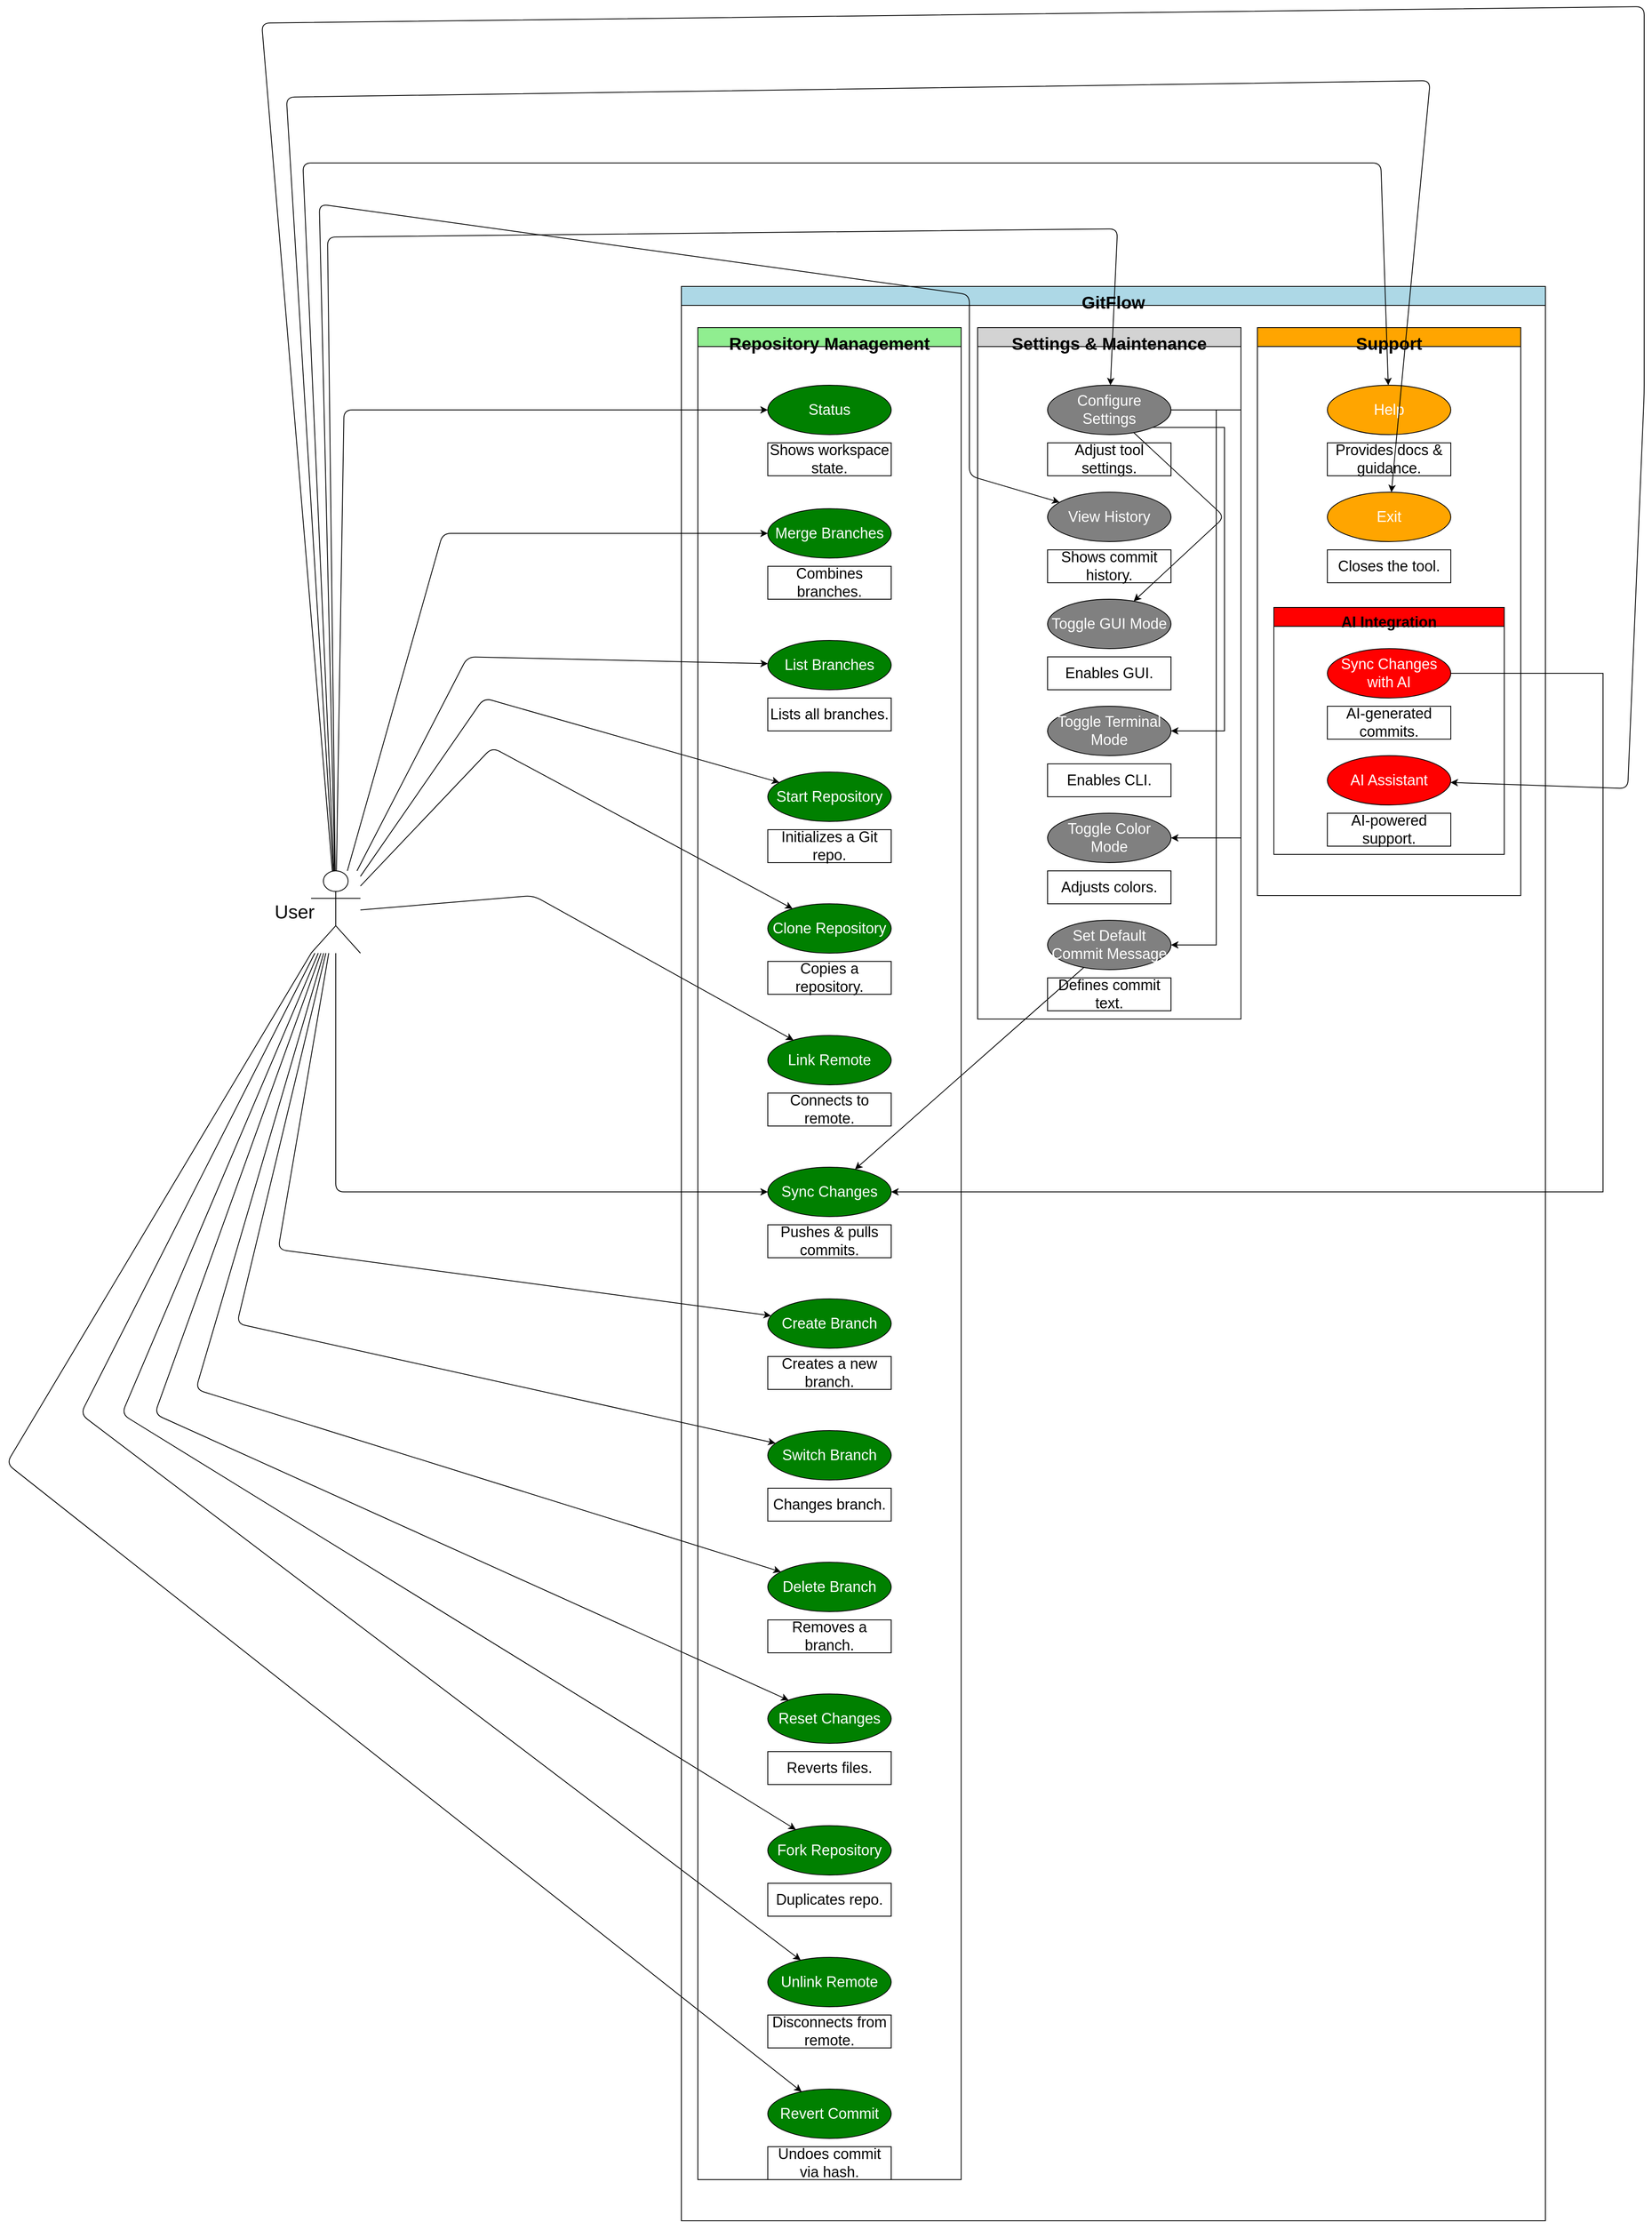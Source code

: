 <mxfile version="26.1.1">
  <diagram id="YOUR_DIAGRAM_ID_HERE" name="Page-1">
    <mxGraphModel dx="4435" dy="2945" grid="1" gridSize="10" guides="1" tooltips="1" connect="1" arrows="1" fold="1" page="1" pageScale="1" pageWidth="850" pageHeight="1100" math="0" shadow="0">
      <root>
        <mxCell id="0" />
        <mxCell id="1" parent="0" />
        <mxCell id="GitFlow" value="GitFlow" style="swimlane;fontStyle=1;align=center;verticalAlign=top;fontSize=21;fillColor=#add8e6;" parent="1" vertex="1">
          <mxGeometry x="100" y="80" width="1050" height="2350" as="geometry" />
        </mxCell>
        <mxCell id="RepositoryManagement" value="Repository Management" style="swimlane;fontStyle=1;align=center;verticalAlign=top;fontSize=21;fillColor=#90ee90;" parent="GitFlow" vertex="1">
          <mxGeometry x="20" y="50" width="320" height="2250" as="geometry" />
        </mxCell>
        <mxCell id="Status" value="Status" style="ellipse;whiteSpace=wrap;html=1;fontSize=18;fillColor=#008000;fontColor=#FFFFFF;" parent="RepositoryManagement" vertex="1">
          <mxGeometry x="85" y="70" width="150" height="60" as="geometry" />
        </mxCell>
        <mxCell id="note_Status" value="Shows workspace state." style="note;whiteSpace=wrap;html=1;backgroundOutline=1;fontSize=18;fillColor=none;fontColor=black;" parent="RepositoryManagement" vertex="1">
          <mxGeometry x="85" y="140" width="150" height="40" as="geometry" />
        </mxCell>
        <mxCell id="MergeBranches" value="Merge Branches" style="ellipse;whiteSpace=wrap;html=1;fontSize=18;fillColor=#008000;fontColor=#FFFFFF;" parent="RepositoryManagement" vertex="1">
          <mxGeometry x="85" y="220" width="150" height="60" as="geometry" />
        </mxCell>
        <mxCell id="note_MergeBranches" value="Combines branches." style="note;whiteSpace=wrap;html=1;backgroundOutline=1;fontSize=18;fillColor=none;fontColor=black;" parent="RepositoryManagement" vertex="1">
          <mxGeometry x="85" y="290" width="150" height="40" as="geometry" />
        </mxCell>
        <mxCell id="ListBranches" value="List Branches" style="ellipse;whiteSpace=wrap;html=1;fontSize=18;fillColor=#008000;fontColor=#FFFFFF;" parent="RepositoryManagement" vertex="1">
          <mxGeometry x="85" y="380" width="150" height="60" as="geometry" />
        </mxCell>
        <mxCell id="note_ListBranches" value="Lists all branches." style="note;whiteSpace=wrap;html=1;backgroundOutline=1;fontSize=18;fillColor=none;fontColor=black;" parent="RepositoryManagement" vertex="1">
          <mxGeometry x="85" y="450" width="150" height="40" as="geometry" />
        </mxCell>
        <mxCell id="StartRepository" value="Start Repository" style="ellipse;whiteSpace=wrap;html=1;fontSize=18;fillColor=#008000;fontColor=#FFFFFF;" parent="RepositoryManagement" vertex="1">
          <mxGeometry x="85" y="540" width="150" height="60" as="geometry" />
        </mxCell>
        <mxCell id="note_StartRepository" value="Initializes a Git repo." style="note;whiteSpace=wrap;html=1;backgroundOutline=1;fontSize=18;fillColor=none;fontColor=black;" parent="RepositoryManagement" vertex="1">
          <mxGeometry x="85" y="610" width="150" height="40" as="geometry" />
        </mxCell>
        <mxCell id="CloneRepository" value="Clone Repository" style="ellipse;whiteSpace=wrap;html=1;fontSize=18;fillColor=#008000;fontColor=#FFFFFF;" parent="RepositoryManagement" vertex="1">
          <mxGeometry x="85" y="700" width="150" height="60" as="geometry" />
        </mxCell>
        <mxCell id="note_CloneRepository" value="Copies a repository." style="note;whiteSpace=wrap;html=1;backgroundOutline=1;fontSize=18;fillColor=none;fontColor=black;" parent="RepositoryManagement" vertex="1">
          <mxGeometry x="85" y="770" width="150" height="40" as="geometry" />
        </mxCell>
        <mxCell id="LinkRemote" value="Link Remote" style="ellipse;whiteSpace=wrap;html=1;fontSize=18;fillColor=#008000;fontColor=#FFFFFF;" parent="RepositoryManagement" vertex="1">
          <mxGeometry x="85" y="860" width="150" height="60" as="geometry" />
        </mxCell>
        <mxCell id="note_LinkRemote" value="Connects to remote." style="note;whiteSpace=wrap;html=1;backgroundOutline=1;fontSize=18;fillColor=none;fontColor=black;" parent="RepositoryManagement" vertex="1">
          <mxGeometry x="85" y="930" width="150" height="40" as="geometry" />
        </mxCell>
        <mxCell id="SyncChanges" value="Sync Changes" style="ellipse;whiteSpace=wrap;html=1;fontSize=18;fillColor=#008000;fontColor=#FFFFFF;" parent="RepositoryManagement" vertex="1">
          <mxGeometry x="85" y="1020" width="150" height="60" as="geometry" />
        </mxCell>
        <mxCell id="note_SyncChanges" value="Pushes &amp;amp; pulls commits." style="note;whiteSpace=wrap;html=1;backgroundOutline=1;fontSize=18;fillColor=none;fontColor=black;" parent="RepositoryManagement" vertex="1">
          <mxGeometry x="85" y="1090" width="150" height="40" as="geometry" />
        </mxCell>
        <mxCell id="CreateBranch" value="Create Branch" style="ellipse;whiteSpace=wrap;html=1;fontSize=18;fillColor=#008000;fontColor=#FFFFFF;" parent="RepositoryManagement" vertex="1">
          <mxGeometry x="85" y="1180" width="150" height="60" as="geometry" />
        </mxCell>
        <mxCell id="note_CreateBranch" value="Creates a new branch." style="note;whiteSpace=wrap;html=1;backgroundOutline=1;fontSize=18;fillColor=none;fontColor=black;" parent="RepositoryManagement" vertex="1">
          <mxGeometry x="85" y="1250" width="150" height="40" as="geometry" />
        </mxCell>
        <mxCell id="SwitchBranch" value="Switch Branch" style="ellipse;whiteSpace=wrap;html=1;fontSize=18;fillColor=#008000;fontColor=#FFFFFF;" parent="RepositoryManagement" vertex="1">
          <mxGeometry x="85" y="1340" width="150" height="60" as="geometry" />
        </mxCell>
        <mxCell id="note_SwitchBranch" value="Changes branch." style="note;whiteSpace=wrap;html=1;backgroundOutline=1;fontSize=18;fillColor=none;fontColor=black;" parent="RepositoryManagement" vertex="1">
          <mxGeometry x="85" y="1410" width="150" height="40" as="geometry" />
        </mxCell>
        <mxCell id="DeleteBranch" value="Delete Branch" style="ellipse;whiteSpace=wrap;html=1;fontSize=18;fillColor=#008000;fontColor=#FFFFFF;" parent="RepositoryManagement" vertex="1">
          <mxGeometry x="85" y="1500" width="150" height="60" as="geometry" />
        </mxCell>
        <mxCell id="note_DeleteBranch" value="Removes a branch." style="note;whiteSpace=wrap;html=1;backgroundOutline=1;fontSize=18;fillColor=none;fontColor=black;" parent="RepositoryManagement" vertex="1">
          <mxGeometry x="85" y="1570" width="150" height="40" as="geometry" />
        </mxCell>
        <mxCell id="ResetChanges" value="Reset Changes" style="ellipse;whiteSpace=wrap;html=1;fontSize=18;fillColor=#008000;fontColor=#FFFFFF;" parent="RepositoryManagement" vertex="1">
          <mxGeometry x="85" y="1660" width="150" height="60" as="geometry" />
        </mxCell>
        <mxCell id="note_ResetChanges" value="Reverts files." style="note;whiteSpace=wrap;html=1;backgroundOutline=1;fontSize=18;fillColor=none;fontColor=black;" parent="RepositoryManagement" vertex="1">
          <mxGeometry x="85" y="1730" width="150" height="40" as="geometry" />
        </mxCell>
        <mxCell id="ForkRepository" value="Fork Repository" style="ellipse;whiteSpace=wrap;html=1;fontSize=18;fillColor=#008000;fontColor=#FFFFFF;" parent="RepositoryManagement" vertex="1">
          <mxGeometry x="85" y="1820" width="150" height="60" as="geometry" />
        </mxCell>
        <mxCell id="note_ForkRepository" value="Duplicates repo." style="note;whiteSpace=wrap;html=1;backgroundOutline=1;fontSize=18;fillColor=none;fontColor=black;" parent="RepositoryManagement" vertex="1">
          <mxGeometry x="85" y="1890" width="150" height="40" as="geometry" />
        </mxCell>
        <mxCell id="UnlinkRemote" value="Unlink Remote" style="ellipse;whiteSpace=wrap;html=1;fontSize=18;fillColor=#008000;fontColor=#FFFFFF;" parent="RepositoryManagement" vertex="1">
          <mxGeometry x="85" y="1980" width="150" height="60" as="geometry" />
        </mxCell>
        <mxCell id="note_UnlinkRemote" value="Disconnects from remote." style="note;whiteSpace=wrap;html=1;backgroundOutline=1;fontSize=18;fillColor=none;fontColor=black;" parent="RepositoryManagement" vertex="1">
          <mxGeometry x="85" y="2050" width="150" height="40" as="geometry" />
        </mxCell>
        <mxCell id="RevertCommit" value="Revert Commit" style="ellipse;whiteSpace=wrap;html=1;fontSize=18;fillColor=#008000;fontColor=#FFFFFF;" parent="RepositoryManagement" vertex="1">
          <mxGeometry x="85" y="2140" width="150" height="60" as="geometry" />
        </mxCell>
        <mxCell id="note_RevertCommit" value="Undoes commit via hash." style="note;whiteSpace=wrap;html=1;backgroundOutline=1;fontSize=18;fillColor=none;fontColor=black;" parent="RepositoryManagement" vertex="1">
          <mxGeometry x="85" y="2210" width="150" height="40" as="geometry" />
        </mxCell>
        <mxCell id="SettingsMaintenance" value="Settings &amp; Maintenance" style="swimlane;fontStyle=1;align=center;verticalAlign=top;fontSize=21;fillColor=#d3d3d3;" parent="GitFlow" vertex="1">
          <mxGeometry x="360" y="50" width="320" height="840" as="geometry" />
        </mxCell>
        <mxCell id="-dVArI_vn6dUN9_EXdXl-10" style="edgeStyle=orthogonalEdgeStyle;rounded=0;orthogonalLoop=1;jettySize=auto;html=1;exitX=1;exitY=1;exitDx=0;exitDy=0;entryX=1;entryY=0.5;entryDx=0;entryDy=0;fontSize=18;" edge="1" parent="SettingsMaintenance" source="ConfigureSettings" target="ToggleTerminalMode">
          <mxGeometry relative="1" as="geometry">
            <mxPoint x="260" y="500" as="targetPoint" />
            <Array as="points">
              <mxPoint x="300" y="121" />
              <mxPoint x="300" y="490" />
            </Array>
          </mxGeometry>
        </mxCell>
        <mxCell id="-dVArI_vn6dUN9_EXdXl-11" style="edgeStyle=orthogonalEdgeStyle;rounded=0;orthogonalLoop=1;jettySize=auto;html=1;exitX=1;exitY=0.5;exitDx=0;exitDy=0;entryX=1;entryY=0.5;entryDx=0;entryDy=0;fontSize=18;" edge="1" parent="SettingsMaintenance" source="ConfigureSettings" target="ToggleColorMode">
          <mxGeometry relative="1" as="geometry">
            <Array as="points">
              <mxPoint x="320" y="100" />
              <mxPoint x="320" y="620" />
            </Array>
          </mxGeometry>
        </mxCell>
        <mxCell id="-dVArI_vn6dUN9_EXdXl-12" style="edgeStyle=orthogonalEdgeStyle;rounded=0;orthogonalLoop=1;jettySize=auto;html=1;exitX=1;exitY=0.5;exitDx=0;exitDy=0;entryX=1;entryY=0.5;entryDx=0;entryDy=0;fontSize=18;" edge="1" parent="SettingsMaintenance" target="SetDefaultCommitMessage">
          <mxGeometry relative="1" as="geometry">
            <mxPoint x="290" y="100" as="sourcePoint" />
            <mxPoint x="290" y="750" as="targetPoint" />
            <Array as="points">
              <mxPoint x="290" y="750" />
            </Array>
          </mxGeometry>
        </mxCell>
        <mxCell id="ConfigureSettings" value="Configure Settings" style="ellipse;whiteSpace=wrap;html=1;fontSize=18;fillColor=#808080;fontColor=#FFFFFF;" parent="SettingsMaintenance" vertex="1">
          <mxGeometry x="85" y="70" width="150" height="60" as="geometry" />
        </mxCell>
        <mxCell id="note_ConfigureSettings" value="Adjust tool settings." style="note;whiteSpace=wrap;html=1;backgroundOutline=1;fontSize=18;fillColor=none;fontColor=black;" parent="SettingsMaintenance" vertex="1">
          <mxGeometry x="85" y="140" width="150" height="40" as="geometry" />
        </mxCell>
        <mxCell id="ViewHistory" value="View History" style="ellipse;whiteSpace=wrap;html=1;fontSize=18;fillColor=#808080;fontColor=#FFFFFF;" parent="SettingsMaintenance" vertex="1">
          <mxGeometry x="85" y="200" width="150" height="60" as="geometry" />
        </mxCell>
        <mxCell id="note_ViewHistory" value="Shows commit history." style="note;whiteSpace=wrap;html=1;backgroundOutline=1;fontSize=18;fillColor=none;fontColor=black;" parent="SettingsMaintenance" vertex="1">
          <mxGeometry x="85" y="270" width="150" height="40" as="geometry" />
        </mxCell>
        <mxCell id="ToggleGUIMode" value="Toggle GUI Mode" style="ellipse;whiteSpace=wrap;html=1;fontSize=18;fillColor=#808080;fontColor=#FFFFFF;" parent="SettingsMaintenance" vertex="1">
          <mxGeometry x="85" y="330" width="150" height="60" as="geometry" />
        </mxCell>
        <mxCell id="note_ToggleGUIMode" value="Enables GUI." style="note;whiteSpace=wrap;html=1;backgroundOutline=1;fontSize=18;fillColor=none;fontColor=black;" parent="SettingsMaintenance" vertex="1">
          <mxGeometry x="85" y="400" width="150" height="40" as="geometry" />
        </mxCell>
        <mxCell id="ToggleTerminalMode" value="Toggle Terminal Mode" style="ellipse;whiteSpace=wrap;html=1;fontSize=18;fillColor=#808080;fontColor=#FFFFFF;" parent="SettingsMaintenance" vertex="1">
          <mxGeometry x="85" y="460" width="150" height="60" as="geometry" />
        </mxCell>
        <mxCell id="note_ToggleTerminalMode" value="Enables CLI." style="note;whiteSpace=wrap;html=1;backgroundOutline=1;fontSize=18;fillColor=none;fontColor=black;" parent="SettingsMaintenance" vertex="1">
          <mxGeometry x="85" y="530" width="150" height="40" as="geometry" />
        </mxCell>
        <mxCell id="ToggleColorMode" value="Toggle Color Mode" style="ellipse;whiteSpace=wrap;html=1;fontSize=18;fillColor=#808080;fontColor=#FFFFFF;" parent="SettingsMaintenance" vertex="1">
          <mxGeometry x="85" y="590" width="150" height="60" as="geometry" />
        </mxCell>
        <mxCell id="note_ToggleColorMode" value="Adjusts colors." style="note;whiteSpace=wrap;html=1;backgroundOutline=1;fontSize=18;fillColor=none;fontColor=black;" parent="SettingsMaintenance" vertex="1">
          <mxGeometry x="85" y="660" width="150" height="40" as="geometry" />
        </mxCell>
        <mxCell id="SetDefaultCommitMessage" value="Set Default Commit Message" style="ellipse;whiteSpace=wrap;html=1;fontSize=18;fillColor=#808080;fontColor=#FFFFFF;" parent="SettingsMaintenance" vertex="1">
          <mxGeometry x="85" y="720" width="150" height="60" as="geometry" />
        </mxCell>
        <mxCell id="note_SetDefaultCommitMessage" value="Defines commit text." style="note;whiteSpace=wrap;html=1;backgroundOutline=1;fontSize=18;fillColor=none;fontColor=black;" parent="SettingsMaintenance" vertex="1">
          <mxGeometry x="85" y="790" width="150" height="40" as="geometry" />
        </mxCell>
        <mxCell id="Support" value="Support" style="swimlane;fontStyle=1;align=center;verticalAlign=top;fontSize=21;fillColor=#ffa500;" parent="GitFlow" vertex="1">
          <mxGeometry x="700" y="50" width="320" height="690" as="geometry" />
        </mxCell>
        <mxCell id="Help" value="Help" style="ellipse;whiteSpace=wrap;html=1;fontSize=18;fillColor=#ffa500;fontColor=#FFFFFF;" parent="Support" vertex="1">
          <mxGeometry x="85" y="70" width="150" height="60" as="geometry" />
        </mxCell>
        <mxCell id="note_Help" value="Provides docs &amp;amp; guidance." style="note;whiteSpace=wrap;html=1;backgroundOutline=1;fontSize=18;fillColor=none;fontColor=black;" parent="Support" vertex="1">
          <mxGeometry x="85" y="140" width="150" height="40" as="geometry" />
        </mxCell>
        <mxCell id="Exit" value="Exit" style="ellipse;whiteSpace=wrap;html=1;fontSize=18;fillColor=#ffa500;fontColor=#FFFFFF;" parent="Support" vertex="1">
          <mxGeometry x="85" y="200" width="150" height="60" as="geometry" />
        </mxCell>
        <mxCell id="note_Exit" value="Closes the tool." style="note;whiteSpace=wrap;html=1;backgroundOutline=1;fontSize=18;fillColor=none;fontColor=black;" parent="Support" vertex="1">
          <mxGeometry x="85" y="270" width="150" height="40" as="geometry" />
        </mxCell>
        <mxCell id="AIIntegration" value="AI Integration" style="swimlane;fontStyle=1;align=center;verticalAlign=top;fontSize=18;fillColor=#ff0000;" parent="Support" vertex="1">
          <mxGeometry x="20" y="340" width="280" height="300" as="geometry" />
        </mxCell>
        <mxCell id="SyncChangeswithAI" value="Sync Changes with AI" style="ellipse;whiteSpace=wrap;html=1;fontSize=18;fillColor=#ff0000;fontColor=#FFFFFF;" parent="AIIntegration" vertex="1">
          <mxGeometry x="65" y="50" width="150" height="60" as="geometry" />
        </mxCell>
        <mxCell id="note_SyncChangeswithAI" value="AI-generated commits." style="note;whiteSpace=wrap;html=1;backgroundOutline=1;fontSize=18;fillColor=none;fontColor=black;" parent="AIIntegration" vertex="1">
          <mxGeometry x="65" y="120" width="150" height="40" as="geometry" />
        </mxCell>
        <mxCell id="AIAssistant" value="AI Assistant" style="ellipse;whiteSpace=wrap;html=1;fontSize=18;fillColor=#ff0000;fontColor=#FFFFFF;" parent="AIIntegration" vertex="1">
          <mxGeometry x="65" y="180" width="150" height="60" as="geometry" />
        </mxCell>
        <mxCell id="note_AIAssistant" value="AI-powered support." style="note;whiteSpace=wrap;html=1;backgroundOutline=1;fontSize=18;fillColor=none;fontColor=black;" parent="AIIntegration" vertex="1">
          <mxGeometry x="65" y="250" width="150" height="40" as="geometry" />
        </mxCell>
        <mxCell id="-dVArI_vn6dUN9_EXdXl-13" style="edgeStyle=orthogonalEdgeStyle;rounded=0;orthogonalLoop=1;jettySize=auto;html=1;exitX=1;exitY=0.5;exitDx=0;exitDy=0;entryX=1;entryY=0.5;entryDx=0;entryDy=0;fontSize=18;" edge="1" parent="GitFlow" source="SyncChangeswithAI" target="SyncChanges">
          <mxGeometry relative="1" as="geometry">
            <mxPoint x="580" y="1070" as="targetPoint" />
            <Array as="points">
              <mxPoint x="1120" y="470" />
              <mxPoint x="1120" y="1100" />
            </Array>
          </mxGeometry>
        </mxCell>
        <mxCell id="User" value="" style="shape=umlActor;verticalLabelPosition=bottom;verticalAlign=top;html=1;fontSize=18;fontColor=black;" parent="1" vertex="1">
          <mxGeometry x="-350" y="790" width="60" height="100" as="geometry" />
        </mxCell>
        <mxCell id="edge_User_ConfigureSettings" value="" style="endArrow=classic;html=1;fontSize=18;strokeColor=#000000;" parent="1" source="User" target="ConfigureSettings" edge="1">
          <mxGeometry width="100" height="100" relative="1" as="geometry">
            <mxPoint x="80" y="1230" as="sourcePoint" />
            <mxPoint x="520" y="150" as="targetPoint" />
            <Array as="points">
              <mxPoint x="-330" y="20" />
              <mxPoint x="630" y="10" />
            </Array>
          </mxGeometry>
        </mxCell>
        <mxCell id="edge_User_RevertCommit" value="" style="endArrow=classic;html=1;fontSize=18;strokeColor=#000000;" parent="1" source="User" target="RevertCommit" edge="1">
          <mxGeometry width="100" height="100" relative="1" as="geometry">
            <mxPoint x="80" y="1230" as="sourcePoint" />
            <mxPoint x="180" y="2220" as="targetPoint" />
            <Array as="points">
              <mxPoint x="-720" y="1510" />
            </Array>
          </mxGeometry>
        </mxCell>
        <mxCell id="edge_User_Status" value="" style="endArrow=classic;html=1;fontSize=18;strokeColor=#000000;" parent="1" source="User" target="Status" edge="1">
          <mxGeometry width="100" height="100" relative="1" as="geometry">
            <mxPoint x="80" y="1230" as="sourcePoint" />
            <mxPoint x="180" y="150" as="targetPoint" />
            <Array as="points">
              <mxPoint x="-310" y="230" />
            </Array>
          </mxGeometry>
        </mxCell>
        <mxCell id="edge_User_MergeBranches" value="" style="endArrow=classic;html=1;fontSize=18;strokeColor=#000000;" parent="1" source="User" target="MergeBranches" edge="1">
          <mxGeometry width="100" height="100" relative="1" as="geometry">
            <mxPoint x="80" y="1230" as="sourcePoint" />
            <mxPoint x="180" y="300" as="targetPoint" />
            <Array as="points">
              <mxPoint x="-190" y="380" />
            </Array>
          </mxGeometry>
        </mxCell>
        <mxCell id="edge_User_ViewHistory" value="" style="endArrow=classic;html=1;fontSize=18;strokeColor=#000000;" parent="1" source="User" target="ViewHistory" edge="1">
          <mxGeometry width="100" height="100" relative="1" as="geometry">
            <mxPoint x="80" y="1230" as="sourcePoint" />
            <mxPoint x="520" y="280" as="targetPoint" />
            <Array as="points">
              <mxPoint x="-340" y="-20" />
              <mxPoint x="450" y="90" />
              <mxPoint x="450" y="310" />
            </Array>
          </mxGeometry>
        </mxCell>
        <mxCell id="edge_User_ListBranches" value="" style="endArrow=classic;html=1;fontSize=18;strokeColor=#000000;" parent="1" source="User" target="ListBranches" edge="1">
          <mxGeometry width="100" height="100" relative="1" as="geometry">
            <mxPoint x="80" y="1230" as="sourcePoint" />
            <mxPoint x="180" y="460" as="targetPoint" />
            <Array as="points">
              <mxPoint x="-160" y="530" />
            </Array>
          </mxGeometry>
        </mxCell>
        <mxCell id="edge_User_StartRepository" value="" style="endArrow=classic;html=1;fontSize=18;strokeColor=#000000;" parent="1" source="User" target="StartRepository" edge="1">
          <mxGeometry width="100" height="100" relative="1" as="geometry">
            <mxPoint x="80" y="1230" as="sourcePoint" />
            <mxPoint x="180" y="620" as="targetPoint" />
            <Array as="points">
              <mxPoint x="-140" y="580" />
            </Array>
          </mxGeometry>
        </mxCell>
        <mxCell id="edge_User_CloneRepository" value="" style="endArrow=classic;html=1;fontSize=18;strokeColor=#000000;" parent="1" source="User" target="CloneRepository" edge="1">
          <mxGeometry width="100" height="100" relative="1" as="geometry">
            <mxPoint x="80" y="1230" as="sourcePoint" />
            <mxPoint x="180" y="780" as="targetPoint" />
            <Array as="points">
              <mxPoint x="-130" y="640" />
            </Array>
          </mxGeometry>
        </mxCell>
        <mxCell id="edge_User_LinkRemote" value="" style="endArrow=classic;html=1;fontSize=18;strokeColor=#000000;" parent="1" source="User" target="LinkRemote" edge="1">
          <mxGeometry width="100" height="100" relative="1" as="geometry">
            <mxPoint x="80" y="1230" as="sourcePoint" />
            <mxPoint x="180" y="940" as="targetPoint" />
            <Array as="points">
              <mxPoint x="-80" y="820" />
            </Array>
          </mxGeometry>
        </mxCell>
        <mxCell id="edge_User_SyncChanges" value="" style="endArrow=classic;html=1;fontSize=18;strokeColor=#000000;" parent="1" source="User" target="SyncChanges" edge="1">
          <mxGeometry width="100" height="100" relative="1" as="geometry">
            <mxPoint x="80" y="1230" as="sourcePoint" />
            <mxPoint x="180" y="1100" as="targetPoint" />
            <Array as="points">
              <mxPoint x="-320" y="1180" />
            </Array>
          </mxGeometry>
        </mxCell>
        <mxCell id="edge_User_CreateBranch" value="" style="endArrow=classic;html=1;fontSize=18;strokeColor=#000000;" parent="1" source="User" target="CreateBranch" edge="1">
          <mxGeometry width="100" height="100" relative="1" as="geometry">
            <mxPoint x="80" y="1230" as="sourcePoint" />
            <mxPoint x="180" y="1260" as="targetPoint" />
            <Array as="points">
              <mxPoint x="-390" y="1250" />
            </Array>
          </mxGeometry>
        </mxCell>
        <mxCell id="edge_User_SwitchBranch" value="" style="endArrow=classic;html=1;fontSize=18;strokeColor=#000000;" parent="1" source="User" target="SwitchBranch" edge="1">
          <mxGeometry width="100" height="100" relative="1" as="geometry">
            <mxPoint x="80" y="1230" as="sourcePoint" />
            <mxPoint x="180" y="1420" as="targetPoint" />
            <Array as="points">
              <mxPoint x="-440" y="1340" />
            </Array>
          </mxGeometry>
        </mxCell>
        <mxCell id="edge_User_DeleteBranch" value="" style="endArrow=classic;html=1;fontSize=18;strokeColor=#000000;" parent="1" source="User" target="DeleteBranch" edge="1">
          <mxGeometry width="100" height="100" relative="1" as="geometry">
            <mxPoint x="80" y="1230" as="sourcePoint" />
            <mxPoint x="180" y="1580" as="targetPoint" />
            <Array as="points">
              <mxPoint x="-490" y="1420" />
            </Array>
          </mxGeometry>
        </mxCell>
        <mxCell id="edge_User_ResetChanges" value="" style="endArrow=classic;html=1;fontSize=18;strokeColor=#000000;" parent="1" source="User" target="ResetChanges" edge="1">
          <mxGeometry width="100" height="100" relative="1" as="geometry">
            <mxPoint x="80" y="1230" as="sourcePoint" />
            <mxPoint x="180" y="1740" as="targetPoint" />
            <Array as="points">
              <mxPoint x="-540" y="1450" />
            </Array>
          </mxGeometry>
        </mxCell>
        <mxCell id="edge_User_ForkRepository" value="" style="endArrow=classic;html=1;fontSize=18;strokeColor=#000000;" parent="1" source="User" target="ForkRepository" edge="1">
          <mxGeometry width="100" height="100" relative="1" as="geometry">
            <mxPoint x="80" y="1230" as="sourcePoint" />
            <mxPoint x="180" y="1900" as="targetPoint" />
            <Array as="points">
              <mxPoint x="-580" y="1450" />
            </Array>
          </mxGeometry>
        </mxCell>
        <mxCell id="edge_User_UnlinkRemote" value="" style="endArrow=classic;html=1;fontSize=18;strokeColor=#000000;" parent="1" source="User" target="UnlinkRemote" edge="1">
          <mxGeometry width="100" height="100" relative="1" as="geometry">
            <mxPoint x="80" y="1230" as="sourcePoint" />
            <mxPoint x="180" y="2060" as="targetPoint" />
            <Array as="points">
              <mxPoint x="-630" y="1450" />
            </Array>
          </mxGeometry>
        </mxCell>
        <mxCell id="edge_User_AIAssistant" value="" style="endArrow=classic;html=1;fontSize=18;strokeColor=#000000;" parent="1" source="User" target="AIAssistant" edge="1">
          <mxGeometry width="100" height="100" relative="1" as="geometry">
            <mxPoint x="80" y="1230" as="sourcePoint" />
            <mxPoint x="860" y="600" as="targetPoint" />
            <Array as="points">
              <mxPoint x="-410" y="-240" />
              <mxPoint x="1270" y="-260" />
              <mxPoint x="1270" y="210" />
              <mxPoint x="1250" y="690" />
            </Array>
          </mxGeometry>
        </mxCell>
        <mxCell id="edge_User_Help" value="" style="endArrow=classic;html=1;fontSize=18;strokeColor=#000000;" parent="1" source="User" target="Help" edge="1">
          <mxGeometry width="100" height="100" relative="1" as="geometry">
            <mxPoint x="80" y="1230" as="sourcePoint" />
            <mxPoint x="860" y="150" as="targetPoint" />
            <Array as="points">
              <mxPoint x="-360" y="-70" />
              <mxPoint x="950" y="-70" />
            </Array>
          </mxGeometry>
        </mxCell>
        <mxCell id="edge_User_Exit" value="" style="endArrow=classic;html=1;fontSize=18;strokeColor=#000000;" parent="1" source="User" target="Exit" edge="1">
          <mxGeometry width="100" height="100" relative="1" as="geometry">
            <mxPoint x="80" y="1230" as="sourcePoint" />
            <mxPoint x="860" y="280" as="targetPoint" />
            <Array as="points">
              <mxPoint x="-380" y="-150" />
              <mxPoint x="1010" y="-170" />
            </Array>
          </mxGeometry>
        </mxCell>
        <mxCell id="edge_ConfigureSettings_ToggleGUIMode" value="" style="endArrow=classic;html=1;fontSize=18;strokeColor=#000000;" parent="1" source="ConfigureSettings" target="ToggleGUIMode" edge="1">
          <mxGeometry width="100" height="100" relative="1" as="geometry">
            <mxPoint x="520" y="150" as="sourcePoint" />
            <mxPoint x="520" y="410" as="targetPoint" />
            <Array as="points">
              <mxPoint x="760" y="360" />
            </Array>
          </mxGeometry>
        </mxCell>
        <mxCell id="edge_SetDefaultCommitMessage_SyncChanges" value="" style="endArrow=classic;html=1;fontSize=18;strokeColor=#000000;" parent="1" source="SetDefaultCommitMessage" target="SyncChanges" edge="1">
          <mxGeometry width="100" height="100" relative="1" as="geometry">
            <mxPoint x="595" y="800" as="sourcePoint" />
            <mxPoint x="105" y="1100" as="targetPoint" />
          </mxGeometry>
        </mxCell>
        <mxCell id="-dVArI_vn6dUN9_EXdXl-14" value="&lt;font style=&quot;font-size: 23px;&quot;&gt;User&lt;/font&gt;" style="text;html=1;align=center;verticalAlign=middle;whiteSpace=wrap;rounded=0;" vertex="1" parent="1">
          <mxGeometry x="-400" y="825" width="60" height="30" as="geometry" />
        </mxCell>
      </root>
    </mxGraphModel>
  </diagram>
</mxfile>
